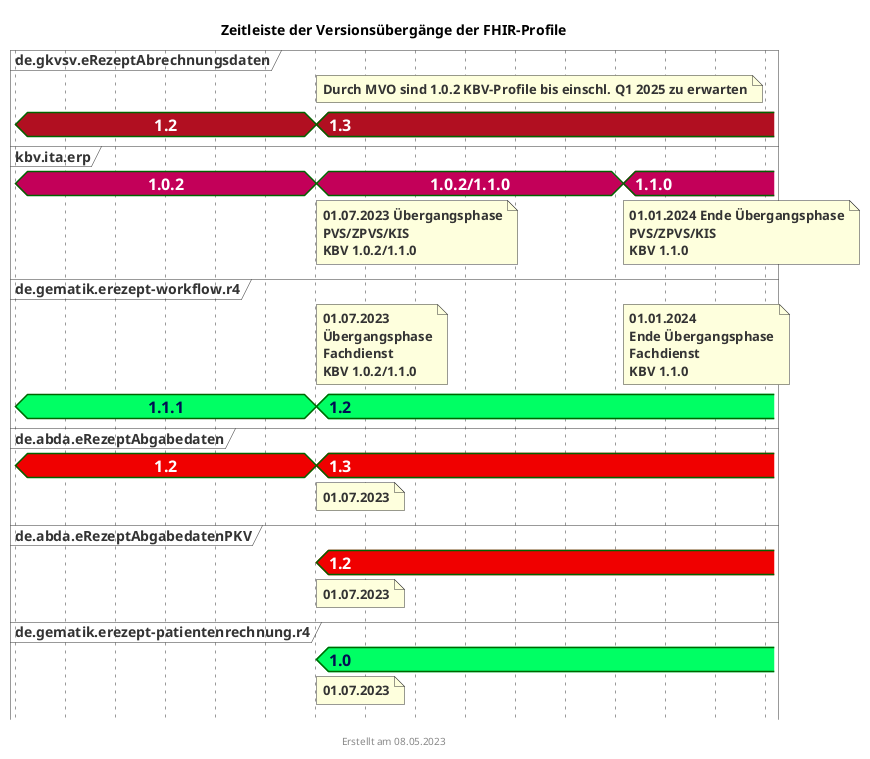 @startuml fhir_version_timeline
<style>
timingDiagram {
  .kbvcolor {
    FontColor #ffffff
    Fontsize 16
    FontStyle bold
    Backgroundcolor #c30059
  }
  .gematikcolor {
    FontColor #000e52
    Fontsize 16
    FontStyle bold
    Backgroundcolor #00ff64
  }
  .davcolor {
    FontColor #ffffff
    Fontsize 16
    FontStyle bold
    BackgroundColor #f00000
  }
  .gkvcolor {
    FontColor #ffffff
    Fontsize 16
    FontStyle bold
    BackgroundColor #b10f21
  }
}
</style>
title Zeitleiste der Versionsübergänge der FHIR-Profile
footer Erstellt am 08.05.2023

concise "de.gkvsv.eRezeptAbrechnungsdaten" as GKV <<gkvcolor>>
concise "kbv.ita.erp" as KBV <<kbvcolor>>
concise "de.gematik.erezept-workflow.r4" as gematik <<gematikcolor>>
concise "de.abda.eRezeptAbgabedaten" as DAV <<davcolor>>
concise "de.abda.eRezeptAbgabedatenPKV" as PKV <<davcolor>>
concise "de.gematik.erezept-patientenrechnung.r4" as gematikpkv <<gematikcolor>>


'30 days is scaled to 50 pixels
scale 2592000 as 50 pixels
hide time-axis

@2023/01/01
GKV is 1.2
KBV is 1.0.2
DAV is 1.2
gematik is 1.1.1

@2023/07/01
note bottom of KBV : 01.07.2023 Übergangsphase\nPVS/ZPVS/KIS\nKBV 1.0.2/1.1.0
note bottom of PKV : 01.07.2023
note top of gematik : 01.07.2023\nÜbergangsphase\nFachdienst\nKBV 1.0.2/1.1.0
note bottom of gematikpkv : 01.07.2023
note bottom of DAV : 01.07.2023
note top of GKV : Durch MVO sind 1.0.2 KBV-Profile bis einschl. Q1 2025 zu erwarten
KBV is "1.0.2/1.1.0"
gematik is 1.2
gematikpkv is 1.0
DAV is 1.3
PKV is 1.2
GKV is 1.3

@2024/01/01
note bottom of KBV : 01.01.2024 Ende Übergangsphase\nPVS/ZPVS/KIS\nKBV 1.1.0
note top of gematik : 01.01.2024\nEnde Übergangsphase\nFachdienst\nKBV 1.1.0
KBV is 1.1.0

@2024/03/01

@enduml